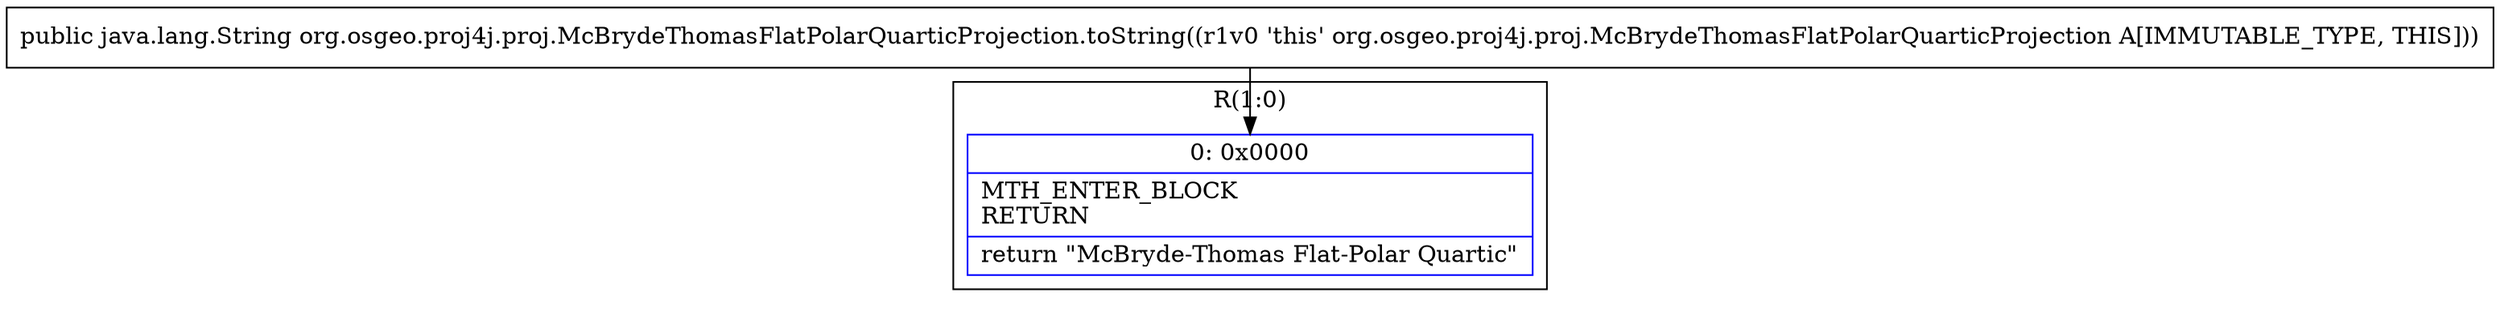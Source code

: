 digraph "CFG fororg.osgeo.proj4j.proj.McBrydeThomasFlatPolarQuarticProjection.toString()Ljava\/lang\/String;" {
subgraph cluster_Region_512971637 {
label = "R(1:0)";
node [shape=record,color=blue];
Node_0 [shape=record,label="{0\:\ 0x0000|MTH_ENTER_BLOCK\lRETURN\l|return \"McBryde\-Thomas Flat\-Polar Quartic\"\l}"];
}
MethodNode[shape=record,label="{public java.lang.String org.osgeo.proj4j.proj.McBrydeThomasFlatPolarQuarticProjection.toString((r1v0 'this' org.osgeo.proj4j.proj.McBrydeThomasFlatPolarQuarticProjection A[IMMUTABLE_TYPE, THIS])) }"];
MethodNode -> Node_0;
}

